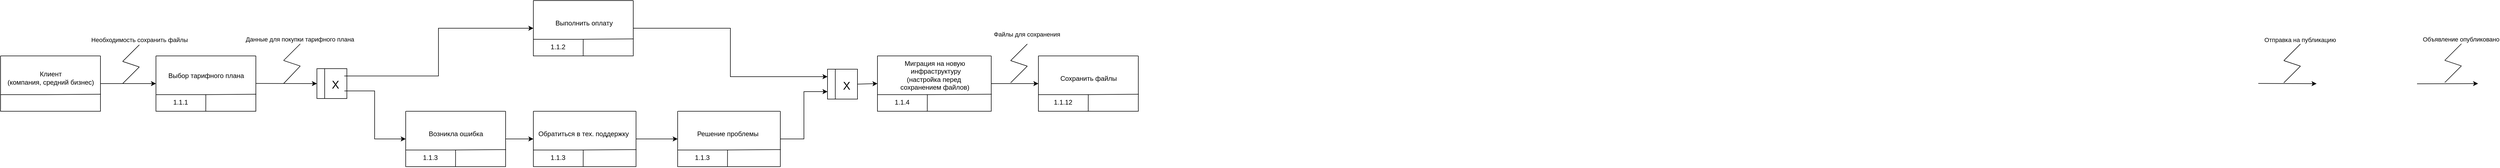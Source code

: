 <mxfile version="24.0.6" type="github">
  <diagram name="Страница — 1" id="Q6oGJT2M6feUB9S8YeGF">
    <mxGraphModel dx="3402" dy="1168" grid="1" gridSize="10" guides="1" tooltips="1" connect="1" arrows="1" fold="1" page="1" pageScale="1" pageWidth="827" pageHeight="1169" math="0" shadow="0">
      <root>
        <mxCell id="0" />
        <mxCell id="1" parent="0" />
        <mxCell id="qVLar4vw04AviX0a01Ea-1" value="" style="endArrow=classic;html=1;rounded=0;entryX=0;entryY=0.5;entryDx=0;entryDy=0;" edge="1" parent="1" target="qVLar4vw04AviX0a01Ea-2">
          <mxGeometry width="50" height="50" relative="1" as="geometry">
            <mxPoint x="-150" y="290" as="sourcePoint" />
            <mxPoint x="-50" y="290" as="targetPoint" />
          </mxGeometry>
        </mxCell>
        <mxCell id="qVLar4vw04AviX0a01Ea-2" value="" style="swimlane;startSize=0;" vertex="1" parent="1">
          <mxGeometry x="-50" y="240" width="180" height="100" as="geometry" />
        </mxCell>
        <mxCell id="qVLar4vw04AviX0a01Ea-3" value="" style="endArrow=none;html=1;rounded=0;exitX=0.31;exitY=0.998;exitDx=0;exitDy=0;exitPerimeter=0;" edge="1" parent="qVLar4vw04AviX0a01Ea-2">
          <mxGeometry width="50" height="50" relative="1" as="geometry">
            <mxPoint x="89.76" y="100.0" as="sourcePoint" />
            <mxPoint x="89.86" y="70" as="targetPoint" />
          </mxGeometry>
        </mxCell>
        <mxCell id="qVLar4vw04AviX0a01Ea-4" value="" style="endArrow=none;html=1;rounded=0;entryX=1.004;entryY=0.692;entryDx=0;entryDy=0;exitX=0;exitY=0.75;exitDx=0;exitDy=0;elbow=vertical;entryPerimeter=0;" edge="1" parent="qVLar4vw04AviX0a01Ea-2" target="qVLar4vw04AviX0a01Ea-2">
          <mxGeometry width="50" height="50" relative="1" as="geometry">
            <mxPoint y="70" as="sourcePoint" />
            <mxPoint x="160" y="70" as="targetPoint" />
            <Array as="points">
              <mxPoint x="80" y="70" />
            </Array>
          </mxGeometry>
        </mxCell>
        <mxCell id="qVLar4vw04AviX0a01Ea-5" value="1.1.1" style="text;html=1;align=center;verticalAlign=middle;resizable=0;points=[];autosize=1;strokeColor=none;fillColor=none;" vertex="1" parent="qVLar4vw04AviX0a01Ea-2">
          <mxGeometry x="21" y="71" width="45" height="26" as="geometry" />
        </mxCell>
        <mxCell id="qVLar4vw04AviX0a01Ea-6" value="" style="endArrow=none;html=1;rounded=0;" edge="1" parent="1">
          <mxGeometry width="50" height="50" relative="1" as="geometry">
            <mxPoint x="-110" y="290" as="sourcePoint" />
            <mxPoint x="-80" y="260" as="targetPoint" />
          </mxGeometry>
        </mxCell>
        <mxCell id="qVLar4vw04AviX0a01Ea-7" value="" style="endArrow=none;html=1;rounded=0;" edge="1" parent="1">
          <mxGeometry width="50" height="50" relative="1" as="geometry">
            <mxPoint x="-110" y="250" as="sourcePoint" />
            <mxPoint x="-80" y="220" as="targetPoint" />
          </mxGeometry>
        </mxCell>
        <mxCell id="qVLar4vw04AviX0a01Ea-8" value="Необходимость сохранить файлы" style="edgeLabel;html=1;align=center;verticalAlign=middle;resizable=0;points=[];" connectable="0" vertex="1" parent="qVLar4vw04AviX0a01Ea-7">
          <mxGeometry x="0.624" y="-1" relative="1" as="geometry">
            <mxPoint x="5" y="-16" as="offset" />
          </mxGeometry>
        </mxCell>
        <mxCell id="qVLar4vw04AviX0a01Ea-9" value="Файлы для сохранения" style="edgeLabel;html=1;align=center;verticalAlign=middle;resizable=0;points=[];" connectable="0" vertex="1" parent="qVLar4vw04AviX0a01Ea-7">
          <mxGeometry x="0.624" y="-1" relative="1" as="geometry">
            <mxPoint x="1604" y="-26" as="offset" />
          </mxGeometry>
        </mxCell>
        <mxCell id="qVLar4vw04AviX0a01Ea-10" value="" style="endArrow=none;html=1;rounded=0;" edge="1" parent="1">
          <mxGeometry width="50" height="50" relative="1" as="geometry">
            <mxPoint x="-80" y="260" as="sourcePoint" />
            <mxPoint x="-110" y="250" as="targetPoint" />
          </mxGeometry>
        </mxCell>
        <mxCell id="qVLar4vw04AviX0a01Ea-11" value="" style="endArrow=none;html=1;rounded=0;" edge="1" parent="1">
          <mxGeometry width="50" height="50" relative="1" as="geometry">
            <mxPoint x="1490" y="288.53" as="sourcePoint" />
            <mxPoint x="1520" y="258.53" as="targetPoint" />
          </mxGeometry>
        </mxCell>
        <mxCell id="qVLar4vw04AviX0a01Ea-12" value="" style="endArrow=none;html=1;rounded=0;" edge="1" parent="1">
          <mxGeometry width="50" height="50" relative="1" as="geometry">
            <mxPoint x="1490" y="248.53" as="sourcePoint" />
            <mxPoint x="1520" y="218.53" as="targetPoint" />
          </mxGeometry>
        </mxCell>
        <mxCell id="qVLar4vw04AviX0a01Ea-13" value="" style="endArrow=none;html=1;rounded=0;" edge="1" parent="1">
          <mxGeometry width="50" height="50" relative="1" as="geometry">
            <mxPoint x="1520" y="258.53" as="sourcePoint" />
            <mxPoint x="1490" y="248.53" as="targetPoint" />
          </mxGeometry>
        </mxCell>
        <mxCell id="qVLar4vw04AviX0a01Ea-14" value="Выбор тарифного плана" style="text;html=1;align=center;verticalAlign=middle;resizable=0;points=[];autosize=1;strokeColor=none;fillColor=none;" vertex="1" parent="1">
          <mxGeometry x="-37" y="263" width="154" height="26" as="geometry" />
        </mxCell>
        <mxCell id="qVLar4vw04AviX0a01Ea-27" value="Данные для покупки тарифного плана" style="edgeLabel;html=1;align=center;verticalAlign=middle;resizable=0;points=[];" connectable="0" vertex="1" parent="1">
          <mxGeometry x="208.749" y="209.995" as="geometry" />
        </mxCell>
        <mxCell id="qVLar4vw04AviX0a01Ea-28" value="" style="endArrow=none;html=1;rounded=0;" edge="1" parent="1">
          <mxGeometry width="50" height="50" relative="1" as="geometry">
            <mxPoint x="180" y="290" as="sourcePoint" />
            <mxPoint x="210" y="258.33" as="targetPoint" />
          </mxGeometry>
        </mxCell>
        <mxCell id="qVLar4vw04AviX0a01Ea-29" value="" style="endArrow=none;html=1;rounded=0;" edge="1" parent="1">
          <mxGeometry width="50" height="50" relative="1" as="geometry">
            <mxPoint x="180" y="248.33" as="sourcePoint" />
            <mxPoint x="210" y="218.33" as="targetPoint" />
          </mxGeometry>
        </mxCell>
        <mxCell id="qVLar4vw04AviX0a01Ea-30" value="" style="endArrow=none;html=1;rounded=0;" edge="1" parent="1">
          <mxGeometry width="50" height="50" relative="1" as="geometry">
            <mxPoint x="210" y="258.33" as="sourcePoint" />
            <mxPoint x="180" y="248.33" as="targetPoint" />
          </mxGeometry>
        </mxCell>
        <mxCell id="qVLar4vw04AviX0a01Ea-31" value="" style="swimlane;horizontal=0;whiteSpace=wrap;html=1;startSize=14;" vertex="1" parent="1">
          <mxGeometry x="240" y="263" width="54" height="54" as="geometry" />
        </mxCell>
        <mxCell id="qVLar4vw04AviX0a01Ea-32" style="edgeStyle=orthogonalEdgeStyle;rounded=0;orthogonalLoop=1;jettySize=auto;html=1;entryX=0;entryY=0.5;entryDx=0;entryDy=0;exitX=1.044;exitY=0.092;exitDx=0;exitDy=0;exitPerimeter=0;" edge="1" parent="1" source="qVLar4vw04AviX0a01Ea-34" target="qVLar4vw04AviX0a01Ea-36">
          <mxGeometry relative="1" as="geometry" />
        </mxCell>
        <mxCell id="qVLar4vw04AviX0a01Ea-33" style="edgeStyle=orthogonalEdgeStyle;rounded=0;orthogonalLoop=1;jettySize=auto;html=1;entryX=0;entryY=0.5;entryDx=0;entryDy=0;exitX=1.051;exitY=0.841;exitDx=0;exitDy=0;exitPerimeter=0;" edge="1" parent="1" source="qVLar4vw04AviX0a01Ea-34" target="qVLar4vw04AviX0a01Ea-42">
          <mxGeometry relative="1" as="geometry" />
        </mxCell>
        <mxCell id="qVLar4vw04AviX0a01Ea-34" value="&lt;span style=&quot;font-size: 20px;&quot;&gt;X&lt;/span&gt;" style="text;html=1;align=center;verticalAlign=middle;resizable=0;points=[];autosize=1;strokeColor=none;fillColor=none;" vertex="1" parent="1">
          <mxGeometry x="257" y="273" width="31" height="36" as="geometry" />
        </mxCell>
        <mxCell id="qVLar4vw04AviX0a01Ea-35" value="" style="endArrow=classic;html=1;rounded=0;entryX=0;entryY=0.5;entryDx=0;entryDy=0;" edge="1" parent="1" target="qVLar4vw04AviX0a01Ea-31">
          <mxGeometry width="50" height="50" relative="1" as="geometry">
            <mxPoint x="130" y="289.71" as="sourcePoint" />
            <mxPoint x="235" y="290.14" as="targetPoint" />
          </mxGeometry>
        </mxCell>
        <mxCell id="qVLar4vw04AviX0a01Ea-36" value="" style="swimlane;startSize=0;" vertex="1" parent="1">
          <mxGeometry x="630" y="140" width="180" height="100" as="geometry" />
        </mxCell>
        <mxCell id="qVLar4vw04AviX0a01Ea-37" value="" style="endArrow=none;html=1;rounded=0;exitX=0.31;exitY=0.998;exitDx=0;exitDy=0;exitPerimeter=0;" edge="1" parent="qVLar4vw04AviX0a01Ea-36">
          <mxGeometry width="50" height="50" relative="1" as="geometry">
            <mxPoint x="89.76" y="100.0" as="sourcePoint" />
            <mxPoint x="89.86" y="70" as="targetPoint" />
          </mxGeometry>
        </mxCell>
        <mxCell id="qVLar4vw04AviX0a01Ea-38" value="" style="endArrow=none;html=1;rounded=0;entryX=1.004;entryY=0.692;entryDx=0;entryDy=0;exitX=0;exitY=0.75;exitDx=0;exitDy=0;elbow=vertical;entryPerimeter=0;" edge="1" parent="qVLar4vw04AviX0a01Ea-36" target="qVLar4vw04AviX0a01Ea-36">
          <mxGeometry width="50" height="50" relative="1" as="geometry">
            <mxPoint y="70" as="sourcePoint" />
            <mxPoint x="160" y="70" as="targetPoint" />
            <Array as="points">
              <mxPoint x="80" y="70" />
            </Array>
          </mxGeometry>
        </mxCell>
        <mxCell id="qVLar4vw04AviX0a01Ea-39" value="1.1.2" style="text;html=1;align=center;verticalAlign=middle;resizable=0;points=[];autosize=1;strokeColor=none;fillColor=none;" vertex="1" parent="qVLar4vw04AviX0a01Ea-36">
          <mxGeometry x="19" y="69" width="50" height="30" as="geometry" />
        </mxCell>
        <mxCell id="qVLar4vw04AviX0a01Ea-40" value="Выполнить оплату" style="text;html=1;align=center;verticalAlign=middle;resizable=0;points=[];autosize=1;strokeColor=none;fillColor=none;" vertex="1" parent="qVLar4vw04AviX0a01Ea-36">
          <mxGeometry x="30" y="28" width="121" height="26" as="geometry" />
        </mxCell>
        <mxCell id="qVLar4vw04AviX0a01Ea-41" style="edgeStyle=orthogonalEdgeStyle;rounded=0;orthogonalLoop=1;jettySize=auto;html=1;entryX=0;entryY=0.75;entryDx=0;entryDy=0;exitX=1;exitY=0.5;exitDx=0;exitDy=0;" edge="1" parent="1" source="qVLar4vw04AviX0a01Ea-132" target="qVLar4vw04AviX0a01Ea-47">
          <mxGeometry relative="1" as="geometry" />
        </mxCell>
        <mxCell id="qVLar4vw04AviX0a01Ea-143" style="edgeStyle=orthogonalEdgeStyle;rounded=0;orthogonalLoop=1;jettySize=auto;html=1;entryX=0;entryY=0.5;entryDx=0;entryDy=0;exitX=1;exitY=0.5;exitDx=0;exitDy=0;" edge="1" parent="1" source="qVLar4vw04AviX0a01Ea-42" target="qVLar4vw04AviX0a01Ea-137">
          <mxGeometry relative="1" as="geometry" />
        </mxCell>
        <mxCell id="qVLar4vw04AviX0a01Ea-42" value="" style="swimlane;startSize=0;" vertex="1" parent="1">
          <mxGeometry x="400" y="340" width="180" height="100" as="geometry" />
        </mxCell>
        <mxCell id="qVLar4vw04AviX0a01Ea-43" value="" style="endArrow=none;html=1;rounded=0;exitX=0.31;exitY=0.998;exitDx=0;exitDy=0;exitPerimeter=0;" edge="1" parent="qVLar4vw04AviX0a01Ea-42">
          <mxGeometry width="50" height="50" relative="1" as="geometry">
            <mxPoint x="89.76" y="100.0" as="sourcePoint" />
            <mxPoint x="89.86" y="70" as="targetPoint" />
          </mxGeometry>
        </mxCell>
        <mxCell id="qVLar4vw04AviX0a01Ea-44" value="" style="endArrow=none;html=1;rounded=0;entryX=1.004;entryY=0.692;entryDx=0;entryDy=0;exitX=0;exitY=0.75;exitDx=0;exitDy=0;elbow=vertical;entryPerimeter=0;" edge="1" parent="qVLar4vw04AviX0a01Ea-42" target="qVLar4vw04AviX0a01Ea-42">
          <mxGeometry width="50" height="50" relative="1" as="geometry">
            <mxPoint y="70" as="sourcePoint" />
            <mxPoint x="160" y="70" as="targetPoint" />
            <Array as="points">
              <mxPoint x="80" y="70" />
            </Array>
          </mxGeometry>
        </mxCell>
        <mxCell id="qVLar4vw04AviX0a01Ea-45" value="1.1.3" style="text;html=1;align=center;verticalAlign=middle;resizable=0;points=[];autosize=1;strokeColor=none;fillColor=none;" vertex="1" parent="qVLar4vw04AviX0a01Ea-42">
          <mxGeometry x="19" y="69" width="50" height="30" as="geometry" />
        </mxCell>
        <mxCell id="qVLar4vw04AviX0a01Ea-46" value="Возникла ошибка" style="text;html=1;align=center;verticalAlign=middle;resizable=0;points=[];autosize=1;strokeColor=none;fillColor=none;" vertex="1" parent="qVLar4vw04AviX0a01Ea-42">
          <mxGeometry x="32" y="28" width="116" height="26" as="geometry" />
        </mxCell>
        <mxCell id="qVLar4vw04AviX0a01Ea-47" value="" style="swimlane;horizontal=0;whiteSpace=wrap;html=1;startSize=14;" vertex="1" parent="1">
          <mxGeometry x="1160" y="264" width="54" height="54" as="geometry" />
        </mxCell>
        <mxCell id="qVLar4vw04AviX0a01Ea-48" value="&lt;span style=&quot;font-size: 20px;&quot;&gt;X&lt;/span&gt;" style="text;html=1;align=center;verticalAlign=middle;resizable=0;points=[];autosize=1;strokeColor=none;fillColor=none;" vertex="1" parent="qVLar4vw04AviX0a01Ea-47">
          <mxGeometry x="18" y="11" width="31" height="36" as="geometry" />
        </mxCell>
        <mxCell id="qVLar4vw04AviX0a01Ea-49" style="edgeStyle=orthogonalEdgeStyle;rounded=0;orthogonalLoop=1;jettySize=auto;html=1;entryX=0;entryY=0.25;entryDx=0;entryDy=0;exitX=1;exitY=0.5;exitDx=0;exitDy=0;" edge="1" parent="1" source="qVLar4vw04AviX0a01Ea-36" target="qVLar4vw04AviX0a01Ea-47">
          <mxGeometry relative="1" as="geometry">
            <mxPoint x="590" y="190" as="sourcePoint" />
          </mxGeometry>
        </mxCell>
        <mxCell id="qVLar4vw04AviX0a01Ea-50" value="" style="swimlane;startSize=0;" vertex="1" parent="1">
          <mxGeometry x="-330" y="240" width="180" height="100" as="geometry" />
        </mxCell>
        <mxCell id="qVLar4vw04AviX0a01Ea-51" value="" style="endArrow=none;html=1;rounded=0;entryX=1.004;entryY=0.692;entryDx=0;entryDy=0;exitX=0;exitY=0.75;exitDx=0;exitDy=0;elbow=vertical;entryPerimeter=0;" edge="1" parent="qVLar4vw04AviX0a01Ea-50" target="qVLar4vw04AviX0a01Ea-50">
          <mxGeometry width="50" height="50" relative="1" as="geometry">
            <mxPoint y="70" as="sourcePoint" />
            <mxPoint x="160" y="70" as="targetPoint" />
            <Array as="points">
              <mxPoint x="80" y="70" />
            </Array>
          </mxGeometry>
        </mxCell>
        <mxCell id="qVLar4vw04AviX0a01Ea-52" value="Клиент&lt;div&gt;(компания, средний бизнес)&lt;/div&gt;" style="text;html=1;align=center;verticalAlign=middle;resizable=0;points=[];autosize=1;strokeColor=none;fillColor=none;" vertex="1" parent="qVLar4vw04AviX0a01Ea-50">
          <mxGeometry x="3" y="19" width="174" height="41" as="geometry" />
        </mxCell>
        <mxCell id="qVLar4vw04AviX0a01Ea-53" value="" style="endArrow=classic;html=1;rounded=0;entryX=0;entryY=0.5;entryDx=0;entryDy=0;exitX=1;exitY=0.5;exitDx=0;exitDy=0;" edge="1" parent="1" source="qVLar4vw04AviX0a01Ea-47" target="qVLar4vw04AviX0a01Ea-54">
          <mxGeometry width="50" height="50" relative="1" as="geometry">
            <mxPoint x="900" y="289.71" as="sourcePoint" />
            <mxPoint x="1005" y="290.14" as="targetPoint" />
          </mxGeometry>
        </mxCell>
        <mxCell id="qVLar4vw04AviX0a01Ea-54" value="" style="swimlane;startSize=0;" vertex="1" parent="1">
          <mxGeometry x="1250" y="240" width="205" height="100" as="geometry" />
        </mxCell>
        <mxCell id="qVLar4vw04AviX0a01Ea-55" value="" style="endArrow=none;html=1;rounded=0;exitX=0.31;exitY=0.998;exitDx=0;exitDy=0;exitPerimeter=0;" edge="1" parent="qVLar4vw04AviX0a01Ea-54">
          <mxGeometry width="50" height="50" relative="1" as="geometry">
            <mxPoint x="89.76" y="100.0" as="sourcePoint" />
            <mxPoint x="89.86" y="70" as="targetPoint" />
          </mxGeometry>
        </mxCell>
        <mxCell id="qVLar4vw04AviX0a01Ea-56" value="" style="endArrow=none;html=1;rounded=0;entryX=1.004;entryY=0.692;entryDx=0;entryDy=0;exitX=0;exitY=0.75;exitDx=0;exitDy=0;elbow=vertical;entryPerimeter=0;" edge="1" parent="qVLar4vw04AviX0a01Ea-54" target="qVLar4vw04AviX0a01Ea-54">
          <mxGeometry width="50" height="50" relative="1" as="geometry">
            <mxPoint y="70" as="sourcePoint" />
            <mxPoint x="160" y="70" as="targetPoint" />
            <Array as="points">
              <mxPoint x="80" y="70" />
            </Array>
          </mxGeometry>
        </mxCell>
        <mxCell id="qVLar4vw04AviX0a01Ea-57" value="1.1.4" style="text;html=1;align=center;verticalAlign=middle;resizable=0;points=[];autosize=1;strokeColor=none;fillColor=none;" vertex="1" parent="qVLar4vw04AviX0a01Ea-54">
          <mxGeometry x="19" y="69" width="50" height="30" as="geometry" />
        </mxCell>
        <mxCell id="qVLar4vw04AviX0a01Ea-58" value="Миграция на новую&lt;div&gt;&amp;nbsp;инфраструктуру&lt;/div&gt;&lt;div&gt;(настройка перед&amp;nbsp;&lt;/div&gt;&lt;div&gt;сохранением файлов)&lt;/div&gt;" style="text;html=1;align=center;verticalAlign=middle;resizable=0;points=[];autosize=1;strokeColor=none;fillColor=none;" vertex="1" parent="qVLar4vw04AviX0a01Ea-54">
          <mxGeometry x="27.5" width="150" height="70" as="geometry" />
        </mxCell>
        <mxCell id="qVLar4vw04AviX0a01Ea-63" value="" style="endArrow=classic;html=1;rounded=0;exitX=1;exitY=0.5;exitDx=0;exitDy=0;entryX=0;entryY=0.5;entryDx=0;entryDy=0;" edge="1" parent="1" target="qVLar4vw04AviX0a01Ea-122" source="qVLar4vw04AviX0a01Ea-54">
          <mxGeometry width="50" height="50" relative="1" as="geometry">
            <mxPoint x="1140" y="290" as="sourcePoint" />
            <mxPoint x="1620" y="290" as="targetPoint" />
          </mxGeometry>
        </mxCell>
        <mxCell id="qVLar4vw04AviX0a01Ea-94" value="Отправка на публикацию" style="edgeLabel;html=1;align=center;verticalAlign=middle;resizable=0;points=[];" connectable="0" vertex="1" parent="1">
          <mxGeometry x="3812.951" y="210.463" as="geometry" />
        </mxCell>
        <mxCell id="qVLar4vw04AviX0a01Ea-95" value="" style="endArrow=none;html=1;rounded=0;" edge="1" parent="1">
          <mxGeometry width="50" height="50" relative="1" as="geometry">
            <mxPoint x="3784" y="288.53" as="sourcePoint" />
            <mxPoint x="3814" y="258.53" as="targetPoint" />
          </mxGeometry>
        </mxCell>
        <mxCell id="qVLar4vw04AviX0a01Ea-96" value="" style="endArrow=none;html=1;rounded=0;" edge="1" parent="1">
          <mxGeometry width="50" height="50" relative="1" as="geometry">
            <mxPoint x="3784" y="248.53" as="sourcePoint" />
            <mxPoint x="3814" y="218.53" as="targetPoint" />
          </mxGeometry>
        </mxCell>
        <mxCell id="qVLar4vw04AviX0a01Ea-97" value="" style="endArrow=none;html=1;rounded=0;" edge="1" parent="1">
          <mxGeometry width="50" height="50" relative="1" as="geometry">
            <mxPoint x="3814" y="258.53" as="sourcePoint" />
            <mxPoint x="3784" y="248.53" as="targetPoint" />
          </mxGeometry>
        </mxCell>
        <mxCell id="qVLar4vw04AviX0a01Ea-121" value="" style="endArrow=classic;html=1;rounded=0;entryX=0;entryY=0.5;entryDx=0;entryDy=0;" edge="1" parent="1">
          <mxGeometry width="50" height="50" relative="1" as="geometry">
            <mxPoint x="3738" y="289.71" as="sourcePoint" />
            <mxPoint x="3843" y="290.14" as="targetPoint" />
          </mxGeometry>
        </mxCell>
        <mxCell id="qVLar4vw04AviX0a01Ea-122" value="" style="swimlane;startSize=0;" vertex="1" parent="1">
          <mxGeometry x="1540" y="240" width="180" height="100" as="geometry" />
        </mxCell>
        <mxCell id="qVLar4vw04AviX0a01Ea-123" value="" style="endArrow=none;html=1;rounded=0;exitX=0.31;exitY=0.998;exitDx=0;exitDy=0;exitPerimeter=0;" edge="1" parent="qVLar4vw04AviX0a01Ea-122">
          <mxGeometry width="50" height="50" relative="1" as="geometry">
            <mxPoint x="89.76" y="100.0" as="sourcePoint" />
            <mxPoint x="89.86" y="70" as="targetPoint" />
          </mxGeometry>
        </mxCell>
        <mxCell id="qVLar4vw04AviX0a01Ea-124" value="" style="endArrow=none;html=1;rounded=0;entryX=1.004;entryY=0.692;entryDx=0;entryDy=0;exitX=0;exitY=0.75;exitDx=0;exitDy=0;elbow=vertical;entryPerimeter=0;" edge="1" parent="qVLar4vw04AviX0a01Ea-122" target="qVLar4vw04AviX0a01Ea-122">
          <mxGeometry width="50" height="50" relative="1" as="geometry">
            <mxPoint y="70" as="sourcePoint" />
            <mxPoint x="160" y="70" as="targetPoint" />
            <Array as="points">
              <mxPoint x="80" y="70" />
            </Array>
          </mxGeometry>
        </mxCell>
        <mxCell id="qVLar4vw04AviX0a01Ea-125" value="1.1.12" style="text;html=1;align=center;verticalAlign=middle;resizable=0;points=[];autosize=1;strokeColor=none;fillColor=none;" vertex="1" parent="qVLar4vw04AviX0a01Ea-122">
          <mxGeometry x="14" y="69" width="60" height="30" as="geometry" />
        </mxCell>
        <mxCell id="qVLar4vw04AviX0a01Ea-126" value="Сохранить файлы" style="text;html=1;align=center;verticalAlign=middle;resizable=0;points=[];autosize=1;strokeColor=none;fillColor=none;" vertex="1" parent="qVLar4vw04AviX0a01Ea-122">
          <mxGeometry x="25" y="26" width="130" height="30" as="geometry" />
        </mxCell>
        <mxCell id="qVLar4vw04AviX0a01Ea-127" value="Объявление опубликовано" style="edgeLabel;html=1;align=center;verticalAlign=middle;resizable=0;points=[];" connectable="0" vertex="1" parent="1">
          <mxGeometry x="4102.951" y="209.993" as="geometry" />
        </mxCell>
        <mxCell id="qVLar4vw04AviX0a01Ea-128" value="" style="endArrow=none;html=1;rounded=0;" edge="1" parent="1">
          <mxGeometry width="50" height="50" relative="1" as="geometry">
            <mxPoint x="4074" y="288.06" as="sourcePoint" />
            <mxPoint x="4104" y="258.06" as="targetPoint" />
          </mxGeometry>
        </mxCell>
        <mxCell id="qVLar4vw04AviX0a01Ea-129" value="" style="endArrow=none;html=1;rounded=0;" edge="1" parent="1">
          <mxGeometry width="50" height="50" relative="1" as="geometry">
            <mxPoint x="4074" y="248.06" as="sourcePoint" />
            <mxPoint x="4104" y="218.06" as="targetPoint" />
          </mxGeometry>
        </mxCell>
        <mxCell id="qVLar4vw04AviX0a01Ea-130" value="" style="endArrow=none;html=1;rounded=0;" edge="1" parent="1">
          <mxGeometry width="50" height="50" relative="1" as="geometry">
            <mxPoint x="4104" y="258.06" as="sourcePoint" />
            <mxPoint x="4074" y="248.06" as="targetPoint" />
          </mxGeometry>
        </mxCell>
        <mxCell id="qVLar4vw04AviX0a01Ea-131" value="" style="endArrow=classic;html=1;rounded=0;entryX=0;entryY=0.5;entryDx=0;entryDy=0;" edge="1" parent="1">
          <mxGeometry width="50" height="50" relative="1" as="geometry">
            <mxPoint x="4024" y="290.41" as="sourcePoint" />
            <mxPoint x="4134" y="290" as="targetPoint" />
          </mxGeometry>
        </mxCell>
        <mxCell id="qVLar4vw04AviX0a01Ea-132" value="" style="swimlane;startSize=0;" vertex="1" parent="1">
          <mxGeometry x="890" y="340" width="185" height="100" as="geometry" />
        </mxCell>
        <mxCell id="qVLar4vw04AviX0a01Ea-133" value="" style="endArrow=none;html=1;rounded=0;exitX=0.31;exitY=0.998;exitDx=0;exitDy=0;exitPerimeter=0;" edge="1" parent="qVLar4vw04AviX0a01Ea-132">
          <mxGeometry width="50" height="50" relative="1" as="geometry">
            <mxPoint x="89.76" y="100.0" as="sourcePoint" />
            <mxPoint x="89.86" y="70" as="targetPoint" />
          </mxGeometry>
        </mxCell>
        <mxCell id="qVLar4vw04AviX0a01Ea-134" value="" style="endArrow=none;html=1;rounded=0;entryX=1.004;entryY=0.692;entryDx=0;entryDy=0;exitX=0;exitY=0.75;exitDx=0;exitDy=0;elbow=vertical;entryPerimeter=0;" edge="1" parent="qVLar4vw04AviX0a01Ea-132" target="qVLar4vw04AviX0a01Ea-132">
          <mxGeometry width="50" height="50" relative="1" as="geometry">
            <mxPoint y="70" as="sourcePoint" />
            <mxPoint x="160" y="70" as="targetPoint" />
            <Array as="points">
              <mxPoint x="80" y="70" />
            </Array>
          </mxGeometry>
        </mxCell>
        <mxCell id="qVLar4vw04AviX0a01Ea-135" value="1.1.3" style="text;html=1;align=center;verticalAlign=middle;resizable=0;points=[];autosize=1;strokeColor=none;fillColor=none;" vertex="1" parent="qVLar4vw04AviX0a01Ea-132">
          <mxGeometry x="19" y="69" width="50" height="30" as="geometry" />
        </mxCell>
        <mxCell id="qVLar4vw04AviX0a01Ea-136" value="Решение проблемы" style="text;html=1;align=center;verticalAlign=middle;resizable=0;points=[];autosize=1;strokeColor=none;fillColor=none;" vertex="1" parent="qVLar4vw04AviX0a01Ea-132">
          <mxGeometry x="25" y="26" width="130" height="30" as="geometry" />
        </mxCell>
        <mxCell id="qVLar4vw04AviX0a01Ea-137" value="" style="swimlane;startSize=0;" vertex="1" parent="1">
          <mxGeometry x="630" y="340" width="185" height="100" as="geometry" />
        </mxCell>
        <mxCell id="qVLar4vw04AviX0a01Ea-138" value="" style="endArrow=none;html=1;rounded=0;exitX=0.31;exitY=0.998;exitDx=0;exitDy=0;exitPerimeter=0;" edge="1" parent="qVLar4vw04AviX0a01Ea-137">
          <mxGeometry width="50" height="50" relative="1" as="geometry">
            <mxPoint x="89.76" y="100.0" as="sourcePoint" />
            <mxPoint x="89.86" y="70" as="targetPoint" />
          </mxGeometry>
        </mxCell>
        <mxCell id="qVLar4vw04AviX0a01Ea-139" value="" style="endArrow=none;html=1;rounded=0;entryX=1.004;entryY=0.692;entryDx=0;entryDy=0;exitX=0;exitY=0.75;exitDx=0;exitDy=0;elbow=vertical;entryPerimeter=0;" edge="1" parent="qVLar4vw04AviX0a01Ea-137" target="qVLar4vw04AviX0a01Ea-137">
          <mxGeometry width="50" height="50" relative="1" as="geometry">
            <mxPoint y="70" as="sourcePoint" />
            <mxPoint x="160" y="70" as="targetPoint" />
            <Array as="points">
              <mxPoint x="80" y="70" />
            </Array>
          </mxGeometry>
        </mxCell>
        <mxCell id="qVLar4vw04AviX0a01Ea-140" value="1.1.3" style="text;html=1;align=center;verticalAlign=middle;resizable=0;points=[];autosize=1;strokeColor=none;fillColor=none;" vertex="1" parent="qVLar4vw04AviX0a01Ea-137">
          <mxGeometry x="19" y="69" width="50" height="30" as="geometry" />
        </mxCell>
        <mxCell id="qVLar4vw04AviX0a01Ea-141" value="Обратиться в тех. поддержку" style="text;html=1;align=center;verticalAlign=middle;resizable=0;points=[];autosize=1;strokeColor=none;fillColor=none;" vertex="1" parent="qVLar4vw04AviX0a01Ea-137">
          <mxGeometry x="-5" y="26" width="190" height="30" as="geometry" />
        </mxCell>
        <mxCell id="qVLar4vw04AviX0a01Ea-142" style="edgeStyle=orthogonalEdgeStyle;rounded=0;orthogonalLoop=1;jettySize=auto;html=1;entryX=0;entryY=0.5;entryDx=0;entryDy=0;exitX=1;exitY=0.5;exitDx=0;exitDy=0;" edge="1" parent="1" source="qVLar4vw04AviX0a01Ea-137" target="qVLar4vw04AviX0a01Ea-132">
          <mxGeometry relative="1" as="geometry" />
        </mxCell>
      </root>
    </mxGraphModel>
  </diagram>
</mxfile>
